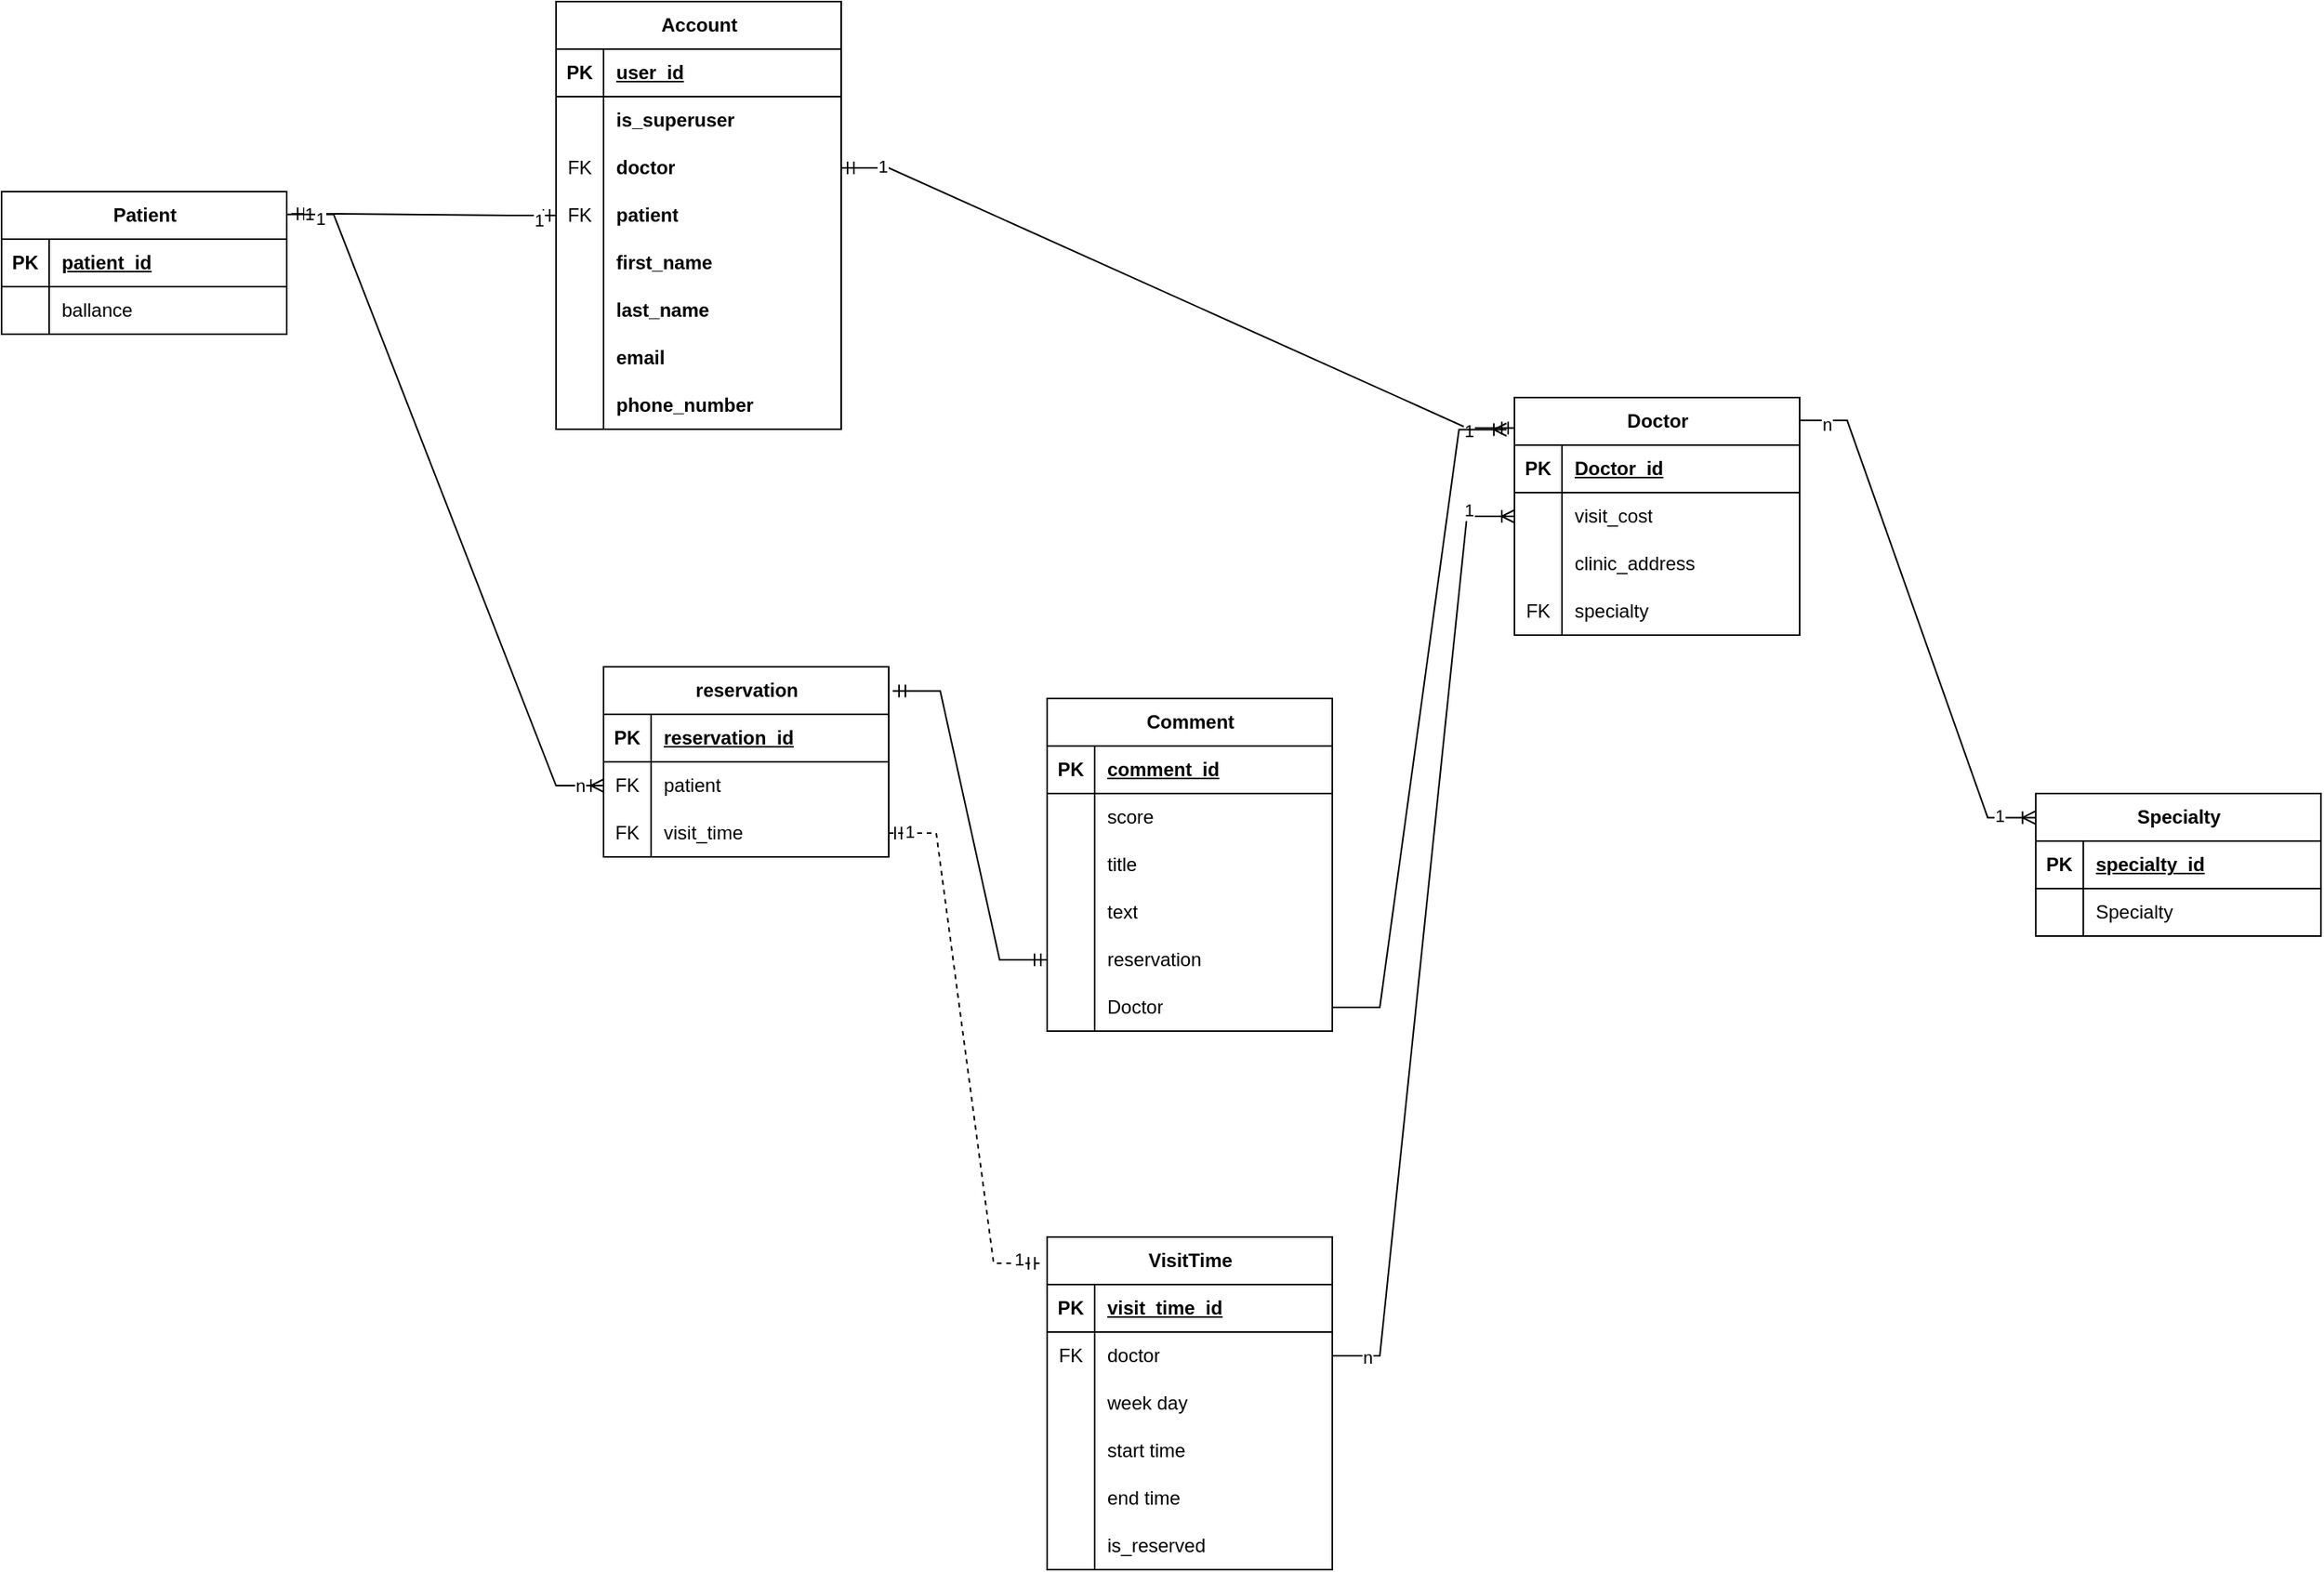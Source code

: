 <mxfile version="24.6.4" type="device">
  <diagram id="R2lEEEUBdFMjLlhIrx00" name="Page-1">
    <mxGraphModel dx="4883" dy="1380" grid="1" gridSize="10" guides="1" tooltips="1" connect="1" arrows="1" fold="1" page="1" pageScale="1" pageWidth="850" pageHeight="1100" math="0" shadow="0" extFonts="Permanent Marker^https://fonts.googleapis.com/css?family=Permanent+Marker">
      <root>
        <mxCell id="0" />
        <mxCell id="1" parent="0" />
        <mxCell id="wktqzIQbZtY_Pq-ODvNz-41" value="Account" style="shape=table;startSize=30;container=1;collapsible=1;childLayout=tableLayout;fixedRows=1;rowLines=0;fontStyle=1;align=center;resizeLast=1;html=1;" parent="1" vertex="1">
          <mxGeometry x="-1970" y="20" width="180" height="270" as="geometry" />
        </mxCell>
        <mxCell id="wktqzIQbZtY_Pq-ODvNz-42" value="" style="shape=tableRow;horizontal=0;startSize=0;swimlaneHead=0;swimlaneBody=0;fillColor=none;collapsible=0;dropTarget=0;points=[[0,0.5],[1,0.5]];portConstraint=eastwest;top=0;left=0;right=0;bottom=1;" parent="wktqzIQbZtY_Pq-ODvNz-41" vertex="1">
          <mxGeometry y="30" width="180" height="30" as="geometry" />
        </mxCell>
        <mxCell id="wktqzIQbZtY_Pq-ODvNz-43" value="PK" style="shape=partialRectangle;connectable=0;fillColor=none;top=0;left=0;bottom=0;right=0;fontStyle=1;overflow=hidden;whiteSpace=wrap;html=1;" parent="wktqzIQbZtY_Pq-ODvNz-42" vertex="1">
          <mxGeometry width="30" height="30" as="geometry">
            <mxRectangle width="30" height="30" as="alternateBounds" />
          </mxGeometry>
        </mxCell>
        <mxCell id="wktqzIQbZtY_Pq-ODvNz-44" value="user_id" style="shape=partialRectangle;connectable=0;fillColor=none;top=0;left=0;bottom=0;right=0;align=left;spacingLeft=6;fontStyle=5;overflow=hidden;whiteSpace=wrap;html=1;" parent="wktqzIQbZtY_Pq-ODvNz-42" vertex="1">
          <mxGeometry x="30" width="150" height="30" as="geometry">
            <mxRectangle width="150" height="30" as="alternateBounds" />
          </mxGeometry>
        </mxCell>
        <mxCell id="wktqzIQbZtY_Pq-ODvNz-45" value="" style="shape=tableRow;horizontal=0;startSize=0;swimlaneHead=0;swimlaneBody=0;fillColor=none;collapsible=0;dropTarget=0;points=[[0,0.5],[1,0.5]];portConstraint=eastwest;top=0;left=0;right=0;bottom=0;" parent="wktqzIQbZtY_Pq-ODvNz-41" vertex="1">
          <mxGeometry y="60" width="180" height="30" as="geometry" />
        </mxCell>
        <mxCell id="wktqzIQbZtY_Pq-ODvNz-46" value="" style="shape=partialRectangle;connectable=0;fillColor=none;top=0;left=0;bottom=0;right=0;editable=1;overflow=hidden;whiteSpace=wrap;html=1;" parent="wktqzIQbZtY_Pq-ODvNz-45" vertex="1">
          <mxGeometry width="30" height="30" as="geometry">
            <mxRectangle width="30" height="30" as="alternateBounds" />
          </mxGeometry>
        </mxCell>
        <mxCell id="wktqzIQbZtY_Pq-ODvNz-47" value="is_superuser" style="shape=partialRectangle;connectable=0;fillColor=none;top=0;left=0;bottom=0;right=0;align=left;spacingLeft=6;overflow=hidden;whiteSpace=wrap;html=1;fontStyle=1" parent="wktqzIQbZtY_Pq-ODvNz-45" vertex="1">
          <mxGeometry x="30" width="150" height="30" as="geometry">
            <mxRectangle width="150" height="30" as="alternateBounds" />
          </mxGeometry>
        </mxCell>
        <mxCell id="wktqzIQbZtY_Pq-ODvNz-48" value="" style="shape=tableRow;horizontal=0;startSize=0;swimlaneHead=0;swimlaneBody=0;fillColor=none;collapsible=0;dropTarget=0;points=[[0,0.5],[1,0.5]];portConstraint=eastwest;top=0;left=0;right=0;bottom=0;" parent="wktqzIQbZtY_Pq-ODvNz-41" vertex="1">
          <mxGeometry y="90" width="180" height="30" as="geometry" />
        </mxCell>
        <mxCell id="wktqzIQbZtY_Pq-ODvNz-49" value="FK" style="shape=partialRectangle;connectable=0;fillColor=none;top=0;left=0;bottom=0;right=0;editable=1;overflow=hidden;whiteSpace=wrap;html=1;" parent="wktqzIQbZtY_Pq-ODvNz-48" vertex="1">
          <mxGeometry width="30" height="30" as="geometry">
            <mxRectangle width="30" height="30" as="alternateBounds" />
          </mxGeometry>
        </mxCell>
        <mxCell id="wktqzIQbZtY_Pq-ODvNz-50" value="doctor" style="shape=partialRectangle;connectable=0;fillColor=none;top=0;left=0;bottom=0;right=0;align=left;spacingLeft=6;overflow=hidden;whiteSpace=wrap;html=1;fontStyle=1" parent="wktqzIQbZtY_Pq-ODvNz-48" vertex="1">
          <mxGeometry x="30" width="150" height="30" as="geometry">
            <mxRectangle width="150" height="30" as="alternateBounds" />
          </mxGeometry>
        </mxCell>
        <mxCell id="wktqzIQbZtY_Pq-ODvNz-286" value="" style="shape=tableRow;horizontal=0;startSize=0;swimlaneHead=0;swimlaneBody=0;fillColor=none;collapsible=0;dropTarget=0;points=[[0,0.5],[1,0.5]];portConstraint=eastwest;top=0;left=0;right=0;bottom=0;" parent="wktqzIQbZtY_Pq-ODvNz-41" vertex="1">
          <mxGeometry y="120" width="180" height="30" as="geometry" />
        </mxCell>
        <mxCell id="wktqzIQbZtY_Pq-ODvNz-287" value="FK" style="shape=partialRectangle;connectable=0;fillColor=none;top=0;left=0;bottom=0;right=0;editable=1;overflow=hidden;whiteSpace=wrap;html=1;" parent="wktqzIQbZtY_Pq-ODvNz-286" vertex="1">
          <mxGeometry width="30" height="30" as="geometry">
            <mxRectangle width="30" height="30" as="alternateBounds" />
          </mxGeometry>
        </mxCell>
        <mxCell id="wktqzIQbZtY_Pq-ODvNz-288" value="patient" style="shape=partialRectangle;connectable=0;fillColor=none;top=0;left=0;bottom=0;right=0;align=left;spacingLeft=6;overflow=hidden;whiteSpace=wrap;html=1;fontStyle=1" parent="wktqzIQbZtY_Pq-ODvNz-286" vertex="1">
          <mxGeometry x="30" width="150" height="30" as="geometry">
            <mxRectangle width="150" height="30" as="alternateBounds" />
          </mxGeometry>
        </mxCell>
        <mxCell id="wktqzIQbZtY_Pq-ODvNz-51" value="" style="shape=tableRow;horizontal=0;startSize=0;swimlaneHead=0;swimlaneBody=0;fillColor=none;collapsible=0;dropTarget=0;points=[[0,0.5],[1,0.5]];portConstraint=eastwest;top=0;left=0;right=0;bottom=0;" parent="wktqzIQbZtY_Pq-ODvNz-41" vertex="1">
          <mxGeometry y="150" width="180" height="30" as="geometry" />
        </mxCell>
        <mxCell id="wktqzIQbZtY_Pq-ODvNz-52" value="" style="shape=partialRectangle;connectable=0;fillColor=none;top=0;left=0;bottom=0;right=0;editable=1;overflow=hidden;whiteSpace=wrap;html=1;" parent="wktqzIQbZtY_Pq-ODvNz-51" vertex="1">
          <mxGeometry width="30" height="30" as="geometry">
            <mxRectangle width="30" height="30" as="alternateBounds" />
          </mxGeometry>
        </mxCell>
        <mxCell id="wktqzIQbZtY_Pq-ODvNz-53" value="first_name" style="shape=partialRectangle;connectable=0;fillColor=none;top=0;left=0;bottom=0;right=0;align=left;spacingLeft=6;overflow=hidden;whiteSpace=wrap;html=1;fontStyle=1" parent="wktqzIQbZtY_Pq-ODvNz-51" vertex="1">
          <mxGeometry x="30" width="150" height="30" as="geometry">
            <mxRectangle width="150" height="30" as="alternateBounds" />
          </mxGeometry>
        </mxCell>
        <mxCell id="wktqzIQbZtY_Pq-ODvNz-145" value="" style="shape=tableRow;horizontal=0;startSize=0;swimlaneHead=0;swimlaneBody=0;fillColor=none;collapsible=0;dropTarget=0;points=[[0,0.5],[1,0.5]];portConstraint=eastwest;top=0;left=0;right=0;bottom=0;" parent="wktqzIQbZtY_Pq-ODvNz-41" vertex="1">
          <mxGeometry y="180" width="180" height="30" as="geometry" />
        </mxCell>
        <mxCell id="wktqzIQbZtY_Pq-ODvNz-146" value="" style="shape=partialRectangle;connectable=0;fillColor=none;top=0;left=0;bottom=0;right=0;editable=1;overflow=hidden;whiteSpace=wrap;html=1;" parent="wktqzIQbZtY_Pq-ODvNz-145" vertex="1">
          <mxGeometry width="30" height="30" as="geometry">
            <mxRectangle width="30" height="30" as="alternateBounds" />
          </mxGeometry>
        </mxCell>
        <mxCell id="wktqzIQbZtY_Pq-ODvNz-147" value="last_name" style="shape=partialRectangle;connectable=0;fillColor=none;top=0;left=0;bottom=0;right=0;align=left;spacingLeft=6;overflow=hidden;whiteSpace=wrap;html=1;fontStyle=1" parent="wktqzIQbZtY_Pq-ODvNz-145" vertex="1">
          <mxGeometry x="30" width="150" height="30" as="geometry">
            <mxRectangle width="150" height="30" as="alternateBounds" />
          </mxGeometry>
        </mxCell>
        <mxCell id="wktqzIQbZtY_Pq-ODvNz-148" value="" style="shape=tableRow;horizontal=0;startSize=0;swimlaneHead=0;swimlaneBody=0;fillColor=none;collapsible=0;dropTarget=0;points=[[0,0.5],[1,0.5]];portConstraint=eastwest;top=0;left=0;right=0;bottom=0;" parent="wktqzIQbZtY_Pq-ODvNz-41" vertex="1">
          <mxGeometry y="210" width="180" height="30" as="geometry" />
        </mxCell>
        <mxCell id="wktqzIQbZtY_Pq-ODvNz-149" value="" style="shape=partialRectangle;connectable=0;fillColor=none;top=0;left=0;bottom=0;right=0;editable=1;overflow=hidden;whiteSpace=wrap;html=1;" parent="wktqzIQbZtY_Pq-ODvNz-148" vertex="1">
          <mxGeometry width="30" height="30" as="geometry">
            <mxRectangle width="30" height="30" as="alternateBounds" />
          </mxGeometry>
        </mxCell>
        <mxCell id="wktqzIQbZtY_Pq-ODvNz-150" value="email" style="shape=partialRectangle;connectable=0;fillColor=none;top=0;left=0;bottom=0;right=0;align=left;spacingLeft=6;overflow=hidden;whiteSpace=wrap;html=1;fontStyle=1" parent="wktqzIQbZtY_Pq-ODvNz-148" vertex="1">
          <mxGeometry x="30" width="150" height="30" as="geometry">
            <mxRectangle width="150" height="30" as="alternateBounds" />
          </mxGeometry>
        </mxCell>
        <mxCell id="wktqzIQbZtY_Pq-ODvNz-151" value="" style="shape=tableRow;horizontal=0;startSize=0;swimlaneHead=0;swimlaneBody=0;fillColor=none;collapsible=0;dropTarget=0;points=[[0,0.5],[1,0.5]];portConstraint=eastwest;top=0;left=0;right=0;bottom=0;" parent="wktqzIQbZtY_Pq-ODvNz-41" vertex="1">
          <mxGeometry y="240" width="180" height="30" as="geometry" />
        </mxCell>
        <mxCell id="wktqzIQbZtY_Pq-ODvNz-152" value="" style="shape=partialRectangle;connectable=0;fillColor=none;top=0;left=0;bottom=0;right=0;editable=1;overflow=hidden;whiteSpace=wrap;html=1;" parent="wktqzIQbZtY_Pq-ODvNz-151" vertex="1">
          <mxGeometry width="30" height="30" as="geometry">
            <mxRectangle width="30" height="30" as="alternateBounds" />
          </mxGeometry>
        </mxCell>
        <mxCell id="wktqzIQbZtY_Pq-ODvNz-153" value="phone_number" style="shape=partialRectangle;connectable=0;fillColor=none;top=0;left=0;bottom=0;right=0;align=left;spacingLeft=6;overflow=hidden;whiteSpace=wrap;html=1;fontStyle=1" parent="wktqzIQbZtY_Pq-ODvNz-151" vertex="1">
          <mxGeometry x="30" width="150" height="30" as="geometry">
            <mxRectangle width="150" height="30" as="alternateBounds" />
          </mxGeometry>
        </mxCell>
        <mxCell id="wktqzIQbZtY_Pq-ODvNz-67" value="Specialty" style="shape=table;startSize=30;container=1;collapsible=1;childLayout=tableLayout;fixedRows=1;rowLines=0;fontStyle=1;align=center;resizeLast=1;html=1;" parent="1" vertex="1">
          <mxGeometry x="-1035.92" y="520" width="180" height="90" as="geometry" />
        </mxCell>
        <mxCell id="wktqzIQbZtY_Pq-ODvNz-68" value="" style="shape=tableRow;horizontal=0;startSize=0;swimlaneHead=0;swimlaneBody=0;fillColor=none;collapsible=0;dropTarget=0;points=[[0,0.5],[1,0.5]];portConstraint=eastwest;top=0;left=0;right=0;bottom=1;" parent="wktqzIQbZtY_Pq-ODvNz-67" vertex="1">
          <mxGeometry y="30" width="180" height="30" as="geometry" />
        </mxCell>
        <mxCell id="wktqzIQbZtY_Pq-ODvNz-69" value="PK" style="shape=partialRectangle;connectable=0;fillColor=none;top=0;left=0;bottom=0;right=0;fontStyle=1;overflow=hidden;whiteSpace=wrap;html=1;" parent="wktqzIQbZtY_Pq-ODvNz-68" vertex="1">
          <mxGeometry width="30" height="30" as="geometry">
            <mxRectangle width="30" height="30" as="alternateBounds" />
          </mxGeometry>
        </mxCell>
        <mxCell id="wktqzIQbZtY_Pq-ODvNz-70" value="specialty_id" style="shape=partialRectangle;connectable=0;fillColor=none;top=0;left=0;bottom=0;right=0;align=left;spacingLeft=6;fontStyle=5;overflow=hidden;whiteSpace=wrap;html=1;" parent="wktqzIQbZtY_Pq-ODvNz-68" vertex="1">
          <mxGeometry x="30" width="150" height="30" as="geometry">
            <mxRectangle width="150" height="30" as="alternateBounds" />
          </mxGeometry>
        </mxCell>
        <mxCell id="wktqzIQbZtY_Pq-ODvNz-71" value="" style="shape=tableRow;horizontal=0;startSize=0;swimlaneHead=0;swimlaneBody=0;fillColor=none;collapsible=0;dropTarget=0;points=[[0,0.5],[1,0.5]];portConstraint=eastwest;top=0;left=0;right=0;bottom=0;" parent="wktqzIQbZtY_Pq-ODvNz-67" vertex="1">
          <mxGeometry y="60" width="180" height="30" as="geometry" />
        </mxCell>
        <mxCell id="wktqzIQbZtY_Pq-ODvNz-72" value="" style="shape=partialRectangle;connectable=0;fillColor=none;top=0;left=0;bottom=0;right=0;editable=1;overflow=hidden;whiteSpace=wrap;html=1;" parent="wktqzIQbZtY_Pq-ODvNz-71" vertex="1">
          <mxGeometry width="30" height="30" as="geometry">
            <mxRectangle width="30" height="30" as="alternateBounds" />
          </mxGeometry>
        </mxCell>
        <mxCell id="wktqzIQbZtY_Pq-ODvNz-73" value="Specialty" style="shape=partialRectangle;connectable=0;fillColor=none;top=0;left=0;bottom=0;right=0;align=left;spacingLeft=6;overflow=hidden;whiteSpace=wrap;html=1;" parent="wktqzIQbZtY_Pq-ODvNz-71" vertex="1">
          <mxGeometry x="30" width="150" height="30" as="geometry">
            <mxRectangle width="150" height="30" as="alternateBounds" />
          </mxGeometry>
        </mxCell>
        <mxCell id="wktqzIQbZtY_Pq-ODvNz-93" value="VisitTime" style="shape=table;startSize=30;container=1;collapsible=1;childLayout=tableLayout;fixedRows=1;rowLines=0;fontStyle=1;align=center;resizeLast=1;html=1;" parent="1" vertex="1">
          <mxGeometry x="-1660" y="800" width="180" height="210" as="geometry" />
        </mxCell>
        <mxCell id="wktqzIQbZtY_Pq-ODvNz-94" value="" style="shape=tableRow;horizontal=0;startSize=0;swimlaneHead=0;swimlaneBody=0;fillColor=none;collapsible=0;dropTarget=0;points=[[0,0.5],[1,0.5]];portConstraint=eastwest;top=0;left=0;right=0;bottom=1;" parent="wktqzIQbZtY_Pq-ODvNz-93" vertex="1">
          <mxGeometry y="30" width="180" height="30" as="geometry" />
        </mxCell>
        <mxCell id="wktqzIQbZtY_Pq-ODvNz-95" value="PK" style="shape=partialRectangle;connectable=0;fillColor=none;top=0;left=0;bottom=0;right=0;fontStyle=1;overflow=hidden;whiteSpace=wrap;html=1;" parent="wktqzIQbZtY_Pq-ODvNz-94" vertex="1">
          <mxGeometry width="30" height="30" as="geometry">
            <mxRectangle width="30" height="30" as="alternateBounds" />
          </mxGeometry>
        </mxCell>
        <mxCell id="wktqzIQbZtY_Pq-ODvNz-96" value="visit_time_id" style="shape=partialRectangle;connectable=0;fillColor=none;top=0;left=0;bottom=0;right=0;align=left;spacingLeft=6;fontStyle=5;overflow=hidden;whiteSpace=wrap;html=1;" parent="wktqzIQbZtY_Pq-ODvNz-94" vertex="1">
          <mxGeometry x="30" width="150" height="30" as="geometry">
            <mxRectangle width="150" height="30" as="alternateBounds" />
          </mxGeometry>
        </mxCell>
        <mxCell id="wktqzIQbZtY_Pq-ODvNz-97" value="" style="shape=tableRow;horizontal=0;startSize=0;swimlaneHead=0;swimlaneBody=0;fillColor=none;collapsible=0;dropTarget=0;points=[[0,0.5],[1,0.5]];portConstraint=eastwest;top=0;left=0;right=0;bottom=0;" parent="wktqzIQbZtY_Pq-ODvNz-93" vertex="1">
          <mxGeometry y="60" width="180" height="30" as="geometry" />
        </mxCell>
        <mxCell id="wktqzIQbZtY_Pq-ODvNz-98" value="FK" style="shape=partialRectangle;connectable=0;fillColor=none;top=0;left=0;bottom=0;right=0;editable=1;overflow=hidden;whiteSpace=wrap;html=1;" parent="wktqzIQbZtY_Pq-ODvNz-97" vertex="1">
          <mxGeometry width="30" height="30" as="geometry">
            <mxRectangle width="30" height="30" as="alternateBounds" />
          </mxGeometry>
        </mxCell>
        <mxCell id="wktqzIQbZtY_Pq-ODvNz-99" value="doctor" style="shape=partialRectangle;connectable=0;fillColor=none;top=0;left=0;bottom=0;right=0;align=left;spacingLeft=6;overflow=hidden;whiteSpace=wrap;html=1;" parent="wktqzIQbZtY_Pq-ODvNz-97" vertex="1">
          <mxGeometry x="30" width="150" height="30" as="geometry">
            <mxRectangle width="150" height="30" as="alternateBounds" />
          </mxGeometry>
        </mxCell>
        <mxCell id="wktqzIQbZtY_Pq-ODvNz-264" value="" style="shape=tableRow;horizontal=0;startSize=0;swimlaneHead=0;swimlaneBody=0;fillColor=none;collapsible=0;dropTarget=0;points=[[0,0.5],[1,0.5]];portConstraint=eastwest;top=0;left=0;right=0;bottom=0;" parent="wktqzIQbZtY_Pq-ODvNz-93" vertex="1">
          <mxGeometry y="90" width="180" height="30" as="geometry" />
        </mxCell>
        <mxCell id="wktqzIQbZtY_Pq-ODvNz-265" value="" style="shape=partialRectangle;connectable=0;fillColor=none;top=0;left=0;bottom=0;right=0;editable=1;overflow=hidden;whiteSpace=wrap;html=1;" parent="wktqzIQbZtY_Pq-ODvNz-264" vertex="1">
          <mxGeometry width="30" height="30" as="geometry">
            <mxRectangle width="30" height="30" as="alternateBounds" />
          </mxGeometry>
        </mxCell>
        <mxCell id="wktqzIQbZtY_Pq-ODvNz-266" value="week day" style="shape=partialRectangle;connectable=0;fillColor=none;top=0;left=0;bottom=0;right=0;align=left;spacingLeft=6;overflow=hidden;whiteSpace=wrap;html=1;" parent="wktqzIQbZtY_Pq-ODvNz-264" vertex="1">
          <mxGeometry x="30" width="150" height="30" as="geometry">
            <mxRectangle width="150" height="30" as="alternateBounds" />
          </mxGeometry>
        </mxCell>
        <mxCell id="wktqzIQbZtY_Pq-ODvNz-100" value="" style="shape=tableRow;horizontal=0;startSize=0;swimlaneHead=0;swimlaneBody=0;fillColor=none;collapsible=0;dropTarget=0;points=[[0,0.5],[1,0.5]];portConstraint=eastwest;top=0;left=0;right=0;bottom=0;" parent="wktqzIQbZtY_Pq-ODvNz-93" vertex="1">
          <mxGeometry y="120" width="180" height="30" as="geometry" />
        </mxCell>
        <mxCell id="wktqzIQbZtY_Pq-ODvNz-101" value="" style="shape=partialRectangle;connectable=0;fillColor=none;top=0;left=0;bottom=0;right=0;editable=1;overflow=hidden;whiteSpace=wrap;html=1;" parent="wktqzIQbZtY_Pq-ODvNz-100" vertex="1">
          <mxGeometry width="30" height="30" as="geometry">
            <mxRectangle width="30" height="30" as="alternateBounds" />
          </mxGeometry>
        </mxCell>
        <mxCell id="wktqzIQbZtY_Pq-ODvNz-102" value="start time" style="shape=partialRectangle;connectable=0;fillColor=none;top=0;left=0;bottom=0;right=0;align=left;spacingLeft=6;overflow=hidden;whiteSpace=wrap;html=1;" parent="wktqzIQbZtY_Pq-ODvNz-100" vertex="1">
          <mxGeometry x="30" width="150" height="30" as="geometry">
            <mxRectangle width="150" height="30" as="alternateBounds" />
          </mxGeometry>
        </mxCell>
        <mxCell id="wktqzIQbZtY_Pq-ODvNz-261" value="" style="shape=tableRow;horizontal=0;startSize=0;swimlaneHead=0;swimlaneBody=0;fillColor=none;collapsible=0;dropTarget=0;points=[[0,0.5],[1,0.5]];portConstraint=eastwest;top=0;left=0;right=0;bottom=0;" parent="wktqzIQbZtY_Pq-ODvNz-93" vertex="1">
          <mxGeometry y="150" width="180" height="30" as="geometry" />
        </mxCell>
        <mxCell id="wktqzIQbZtY_Pq-ODvNz-262" value="" style="shape=partialRectangle;connectable=0;fillColor=none;top=0;left=0;bottom=0;right=0;editable=1;overflow=hidden;whiteSpace=wrap;html=1;" parent="wktqzIQbZtY_Pq-ODvNz-261" vertex="1">
          <mxGeometry width="30" height="30" as="geometry">
            <mxRectangle width="30" height="30" as="alternateBounds" />
          </mxGeometry>
        </mxCell>
        <mxCell id="wktqzIQbZtY_Pq-ODvNz-263" value="end time" style="shape=partialRectangle;connectable=0;fillColor=none;top=0;left=0;bottom=0;right=0;align=left;spacingLeft=6;overflow=hidden;whiteSpace=wrap;html=1;" parent="wktqzIQbZtY_Pq-ODvNz-261" vertex="1">
          <mxGeometry x="30" width="150" height="30" as="geometry">
            <mxRectangle width="150" height="30" as="alternateBounds" />
          </mxGeometry>
        </mxCell>
        <mxCell id="wktqzIQbZtY_Pq-ODvNz-233" value="" style="shape=tableRow;horizontal=0;startSize=0;swimlaneHead=0;swimlaneBody=0;fillColor=none;collapsible=0;dropTarget=0;points=[[0,0.5],[1,0.5]];portConstraint=eastwest;top=0;left=0;right=0;bottom=0;" parent="wktqzIQbZtY_Pq-ODvNz-93" vertex="1">
          <mxGeometry y="180" width="180" height="30" as="geometry" />
        </mxCell>
        <mxCell id="wktqzIQbZtY_Pq-ODvNz-234" value="" style="shape=partialRectangle;connectable=0;fillColor=none;top=0;left=0;bottom=0;right=0;editable=1;overflow=hidden;whiteSpace=wrap;html=1;" parent="wktqzIQbZtY_Pq-ODvNz-233" vertex="1">
          <mxGeometry width="30" height="30" as="geometry">
            <mxRectangle width="30" height="30" as="alternateBounds" />
          </mxGeometry>
        </mxCell>
        <mxCell id="wktqzIQbZtY_Pq-ODvNz-235" value="is_reserved" style="shape=partialRectangle;connectable=0;fillColor=none;top=0;left=0;bottom=0;right=0;align=left;spacingLeft=6;overflow=hidden;whiteSpace=wrap;html=1;" parent="wktqzIQbZtY_Pq-ODvNz-233" vertex="1">
          <mxGeometry x="30" width="150" height="30" as="geometry">
            <mxRectangle width="150" height="30" as="alternateBounds" />
          </mxGeometry>
        </mxCell>
        <mxCell id="wktqzIQbZtY_Pq-ODvNz-106" value="reservation" style="shape=table;startSize=30;container=1;collapsible=1;childLayout=tableLayout;fixedRows=1;rowLines=0;fontStyle=1;align=center;resizeLast=1;html=1;" parent="1" vertex="1">
          <mxGeometry x="-1940" y="440" width="180" height="120" as="geometry" />
        </mxCell>
        <mxCell id="wktqzIQbZtY_Pq-ODvNz-107" value="" style="shape=tableRow;horizontal=0;startSize=0;swimlaneHead=0;swimlaneBody=0;fillColor=none;collapsible=0;dropTarget=0;points=[[0,0.5],[1,0.5]];portConstraint=eastwest;top=0;left=0;right=0;bottom=1;" parent="wktqzIQbZtY_Pq-ODvNz-106" vertex="1">
          <mxGeometry y="30" width="180" height="30" as="geometry" />
        </mxCell>
        <mxCell id="wktqzIQbZtY_Pq-ODvNz-108" value="PK" style="shape=partialRectangle;connectable=0;fillColor=none;top=0;left=0;bottom=0;right=0;fontStyle=1;overflow=hidden;whiteSpace=wrap;html=1;" parent="wktqzIQbZtY_Pq-ODvNz-107" vertex="1">
          <mxGeometry width="30" height="30" as="geometry">
            <mxRectangle width="30" height="30" as="alternateBounds" />
          </mxGeometry>
        </mxCell>
        <mxCell id="wktqzIQbZtY_Pq-ODvNz-109" value="reservation_id" style="shape=partialRectangle;connectable=0;fillColor=none;top=0;left=0;bottom=0;right=0;align=left;spacingLeft=6;fontStyle=5;overflow=hidden;whiteSpace=wrap;html=1;" parent="wktqzIQbZtY_Pq-ODvNz-107" vertex="1">
          <mxGeometry x="30" width="150" height="30" as="geometry">
            <mxRectangle width="150" height="30" as="alternateBounds" />
          </mxGeometry>
        </mxCell>
        <mxCell id="wktqzIQbZtY_Pq-ODvNz-110" value="" style="shape=tableRow;horizontal=0;startSize=0;swimlaneHead=0;swimlaneBody=0;fillColor=none;collapsible=0;dropTarget=0;points=[[0,0.5],[1,0.5]];portConstraint=eastwest;top=0;left=0;right=0;bottom=0;" parent="wktqzIQbZtY_Pq-ODvNz-106" vertex="1">
          <mxGeometry y="60" width="180" height="30" as="geometry" />
        </mxCell>
        <mxCell id="wktqzIQbZtY_Pq-ODvNz-111" value="FK" style="shape=partialRectangle;connectable=0;fillColor=none;top=0;left=0;bottom=0;right=0;editable=1;overflow=hidden;whiteSpace=wrap;html=1;" parent="wktqzIQbZtY_Pq-ODvNz-110" vertex="1">
          <mxGeometry width="30" height="30" as="geometry">
            <mxRectangle width="30" height="30" as="alternateBounds" />
          </mxGeometry>
        </mxCell>
        <mxCell id="wktqzIQbZtY_Pq-ODvNz-112" value="patient" style="shape=partialRectangle;connectable=0;fillColor=none;top=0;left=0;bottom=0;right=0;align=left;spacingLeft=6;overflow=hidden;whiteSpace=wrap;html=1;" parent="wktqzIQbZtY_Pq-ODvNz-110" vertex="1">
          <mxGeometry x="30" width="150" height="30" as="geometry">
            <mxRectangle width="150" height="30" as="alternateBounds" />
          </mxGeometry>
        </mxCell>
        <mxCell id="wktqzIQbZtY_Pq-ODvNz-113" value="" style="shape=tableRow;horizontal=0;startSize=0;swimlaneHead=0;swimlaneBody=0;fillColor=none;collapsible=0;dropTarget=0;points=[[0,0.5],[1,0.5]];portConstraint=eastwest;top=0;left=0;right=0;bottom=0;" parent="wktqzIQbZtY_Pq-ODvNz-106" vertex="1">
          <mxGeometry y="90" width="180" height="30" as="geometry" />
        </mxCell>
        <mxCell id="wktqzIQbZtY_Pq-ODvNz-114" value="FK" style="shape=partialRectangle;connectable=0;fillColor=none;top=0;left=0;bottom=0;right=0;editable=1;overflow=hidden;whiteSpace=wrap;html=1;" parent="wktqzIQbZtY_Pq-ODvNz-113" vertex="1">
          <mxGeometry width="30" height="30" as="geometry">
            <mxRectangle width="30" height="30" as="alternateBounds" />
          </mxGeometry>
        </mxCell>
        <mxCell id="wktqzIQbZtY_Pq-ODvNz-115" value="visit_time" style="shape=partialRectangle;connectable=0;fillColor=none;top=0;left=0;bottom=0;right=0;align=left;spacingLeft=6;overflow=hidden;whiteSpace=wrap;html=1;" parent="wktqzIQbZtY_Pq-ODvNz-113" vertex="1">
          <mxGeometry x="30" width="150" height="30" as="geometry">
            <mxRectangle width="150" height="30" as="alternateBounds" />
          </mxGeometry>
        </mxCell>
        <mxCell id="wktqzIQbZtY_Pq-ODvNz-119" value="Comment" style="shape=table;startSize=30;container=1;collapsible=1;childLayout=tableLayout;fixedRows=1;rowLines=0;fontStyle=1;align=center;resizeLast=1;html=1;" parent="1" vertex="1">
          <mxGeometry x="-1660" y="460" width="180" height="210" as="geometry" />
        </mxCell>
        <mxCell id="wktqzIQbZtY_Pq-ODvNz-120" value="" style="shape=tableRow;horizontal=0;startSize=0;swimlaneHead=0;swimlaneBody=0;fillColor=none;collapsible=0;dropTarget=0;points=[[0,0.5],[1,0.5]];portConstraint=eastwest;top=0;left=0;right=0;bottom=1;" parent="wktqzIQbZtY_Pq-ODvNz-119" vertex="1">
          <mxGeometry y="30" width="180" height="30" as="geometry" />
        </mxCell>
        <mxCell id="wktqzIQbZtY_Pq-ODvNz-121" value="PK" style="shape=partialRectangle;connectable=0;fillColor=none;top=0;left=0;bottom=0;right=0;fontStyle=1;overflow=hidden;whiteSpace=wrap;html=1;" parent="wktqzIQbZtY_Pq-ODvNz-120" vertex="1">
          <mxGeometry width="30" height="30" as="geometry">
            <mxRectangle width="30" height="30" as="alternateBounds" />
          </mxGeometry>
        </mxCell>
        <mxCell id="wktqzIQbZtY_Pq-ODvNz-122" value="comment_id" style="shape=partialRectangle;connectable=0;fillColor=none;top=0;left=0;bottom=0;right=0;align=left;spacingLeft=6;fontStyle=5;overflow=hidden;whiteSpace=wrap;html=1;" parent="wktqzIQbZtY_Pq-ODvNz-120" vertex="1">
          <mxGeometry x="30" width="150" height="30" as="geometry">
            <mxRectangle width="150" height="30" as="alternateBounds" />
          </mxGeometry>
        </mxCell>
        <mxCell id="wktqzIQbZtY_Pq-ODvNz-123" value="" style="shape=tableRow;horizontal=0;startSize=0;swimlaneHead=0;swimlaneBody=0;fillColor=none;collapsible=0;dropTarget=0;points=[[0,0.5],[1,0.5]];portConstraint=eastwest;top=0;left=0;right=0;bottom=0;" parent="wktqzIQbZtY_Pq-ODvNz-119" vertex="1">
          <mxGeometry y="60" width="180" height="30" as="geometry" />
        </mxCell>
        <mxCell id="wktqzIQbZtY_Pq-ODvNz-124" value="" style="shape=partialRectangle;connectable=0;fillColor=none;top=0;left=0;bottom=0;right=0;editable=1;overflow=hidden;whiteSpace=wrap;html=1;" parent="wktqzIQbZtY_Pq-ODvNz-123" vertex="1">
          <mxGeometry width="30" height="30" as="geometry">
            <mxRectangle width="30" height="30" as="alternateBounds" />
          </mxGeometry>
        </mxCell>
        <mxCell id="wktqzIQbZtY_Pq-ODvNz-125" value="score" style="shape=partialRectangle;connectable=0;fillColor=none;top=0;left=0;bottom=0;right=0;align=left;spacingLeft=6;overflow=hidden;whiteSpace=wrap;html=1;" parent="wktqzIQbZtY_Pq-ODvNz-123" vertex="1">
          <mxGeometry x="30" width="150" height="30" as="geometry">
            <mxRectangle width="150" height="30" as="alternateBounds" />
          </mxGeometry>
        </mxCell>
        <mxCell id="wktqzIQbZtY_Pq-ODvNz-239" value="" style="shape=tableRow;horizontal=0;startSize=0;swimlaneHead=0;swimlaneBody=0;fillColor=none;collapsible=0;dropTarget=0;points=[[0,0.5],[1,0.5]];portConstraint=eastwest;top=0;left=0;right=0;bottom=0;" parent="wktqzIQbZtY_Pq-ODvNz-119" vertex="1">
          <mxGeometry y="90" width="180" height="30" as="geometry" />
        </mxCell>
        <mxCell id="wktqzIQbZtY_Pq-ODvNz-240" value="" style="shape=partialRectangle;connectable=0;fillColor=none;top=0;left=0;bottom=0;right=0;editable=1;overflow=hidden;whiteSpace=wrap;html=1;" parent="wktqzIQbZtY_Pq-ODvNz-239" vertex="1">
          <mxGeometry width="30" height="30" as="geometry">
            <mxRectangle width="30" height="30" as="alternateBounds" />
          </mxGeometry>
        </mxCell>
        <mxCell id="wktqzIQbZtY_Pq-ODvNz-241" value="title" style="shape=partialRectangle;connectable=0;fillColor=none;top=0;left=0;bottom=0;right=0;align=left;spacingLeft=6;overflow=hidden;whiteSpace=wrap;html=1;" parent="wktqzIQbZtY_Pq-ODvNz-239" vertex="1">
          <mxGeometry x="30" width="150" height="30" as="geometry">
            <mxRectangle width="150" height="30" as="alternateBounds" />
          </mxGeometry>
        </mxCell>
        <mxCell id="wktqzIQbZtY_Pq-ODvNz-126" value="" style="shape=tableRow;horizontal=0;startSize=0;swimlaneHead=0;swimlaneBody=0;fillColor=none;collapsible=0;dropTarget=0;points=[[0,0.5],[1,0.5]];portConstraint=eastwest;top=0;left=0;right=0;bottom=0;" parent="wktqzIQbZtY_Pq-ODvNz-119" vertex="1">
          <mxGeometry y="120" width="180" height="30" as="geometry" />
        </mxCell>
        <mxCell id="wktqzIQbZtY_Pq-ODvNz-127" value="" style="shape=partialRectangle;connectable=0;fillColor=none;top=0;left=0;bottom=0;right=0;editable=1;overflow=hidden;whiteSpace=wrap;html=1;" parent="wktqzIQbZtY_Pq-ODvNz-126" vertex="1">
          <mxGeometry width="30" height="30" as="geometry">
            <mxRectangle width="30" height="30" as="alternateBounds" />
          </mxGeometry>
        </mxCell>
        <mxCell id="wktqzIQbZtY_Pq-ODvNz-128" value="text" style="shape=partialRectangle;connectable=0;fillColor=none;top=0;left=0;bottom=0;right=0;align=left;spacingLeft=6;overflow=hidden;whiteSpace=wrap;html=1;" parent="wktqzIQbZtY_Pq-ODvNz-126" vertex="1">
          <mxGeometry x="30" width="150" height="30" as="geometry">
            <mxRectangle width="150" height="30" as="alternateBounds" />
          </mxGeometry>
        </mxCell>
        <mxCell id="wktqzIQbZtY_Pq-ODvNz-129" value="" style="shape=tableRow;horizontal=0;startSize=0;swimlaneHead=0;swimlaneBody=0;fillColor=none;collapsible=0;dropTarget=0;points=[[0,0.5],[1,0.5]];portConstraint=eastwest;top=0;left=0;right=0;bottom=0;" parent="wktqzIQbZtY_Pq-ODvNz-119" vertex="1">
          <mxGeometry y="150" width="180" height="30" as="geometry" />
        </mxCell>
        <mxCell id="wktqzIQbZtY_Pq-ODvNz-130" value="" style="shape=partialRectangle;connectable=0;fillColor=none;top=0;left=0;bottom=0;right=0;editable=1;overflow=hidden;whiteSpace=wrap;html=1;" parent="wktqzIQbZtY_Pq-ODvNz-129" vertex="1">
          <mxGeometry width="30" height="30" as="geometry">
            <mxRectangle width="30" height="30" as="alternateBounds" />
          </mxGeometry>
        </mxCell>
        <mxCell id="wktqzIQbZtY_Pq-ODvNz-131" value="reservation" style="shape=partialRectangle;connectable=0;fillColor=none;top=0;left=0;bottom=0;right=0;align=left;spacingLeft=6;overflow=hidden;whiteSpace=wrap;html=1;" parent="wktqzIQbZtY_Pq-ODvNz-129" vertex="1">
          <mxGeometry x="30" width="150" height="30" as="geometry">
            <mxRectangle width="150" height="30" as="alternateBounds" />
          </mxGeometry>
        </mxCell>
        <mxCell id="SGxz2rUpwmv3iUsUYfzQ-24" value="" style="shape=tableRow;horizontal=0;startSize=0;swimlaneHead=0;swimlaneBody=0;fillColor=none;collapsible=0;dropTarget=0;points=[[0,0.5],[1,0.5]];portConstraint=eastwest;top=0;left=0;right=0;bottom=0;" vertex="1" parent="wktqzIQbZtY_Pq-ODvNz-119">
          <mxGeometry y="180" width="180" height="30" as="geometry" />
        </mxCell>
        <mxCell id="SGxz2rUpwmv3iUsUYfzQ-25" value="" style="shape=partialRectangle;connectable=0;fillColor=none;top=0;left=0;bottom=0;right=0;editable=1;overflow=hidden;whiteSpace=wrap;html=1;" vertex="1" parent="SGxz2rUpwmv3iUsUYfzQ-24">
          <mxGeometry width="30" height="30" as="geometry">
            <mxRectangle width="30" height="30" as="alternateBounds" />
          </mxGeometry>
        </mxCell>
        <mxCell id="SGxz2rUpwmv3iUsUYfzQ-26" value="Doctor" style="shape=partialRectangle;connectable=0;fillColor=none;top=0;left=0;bottom=0;right=0;align=left;spacingLeft=6;overflow=hidden;whiteSpace=wrap;html=1;" vertex="1" parent="SGxz2rUpwmv3iUsUYfzQ-24">
          <mxGeometry x="30" width="150" height="30" as="geometry">
            <mxRectangle width="150" height="30" as="alternateBounds" />
          </mxGeometry>
        </mxCell>
        <mxCell id="wktqzIQbZtY_Pq-ODvNz-242" value="Doctor" style="shape=table;startSize=30;container=1;collapsible=1;childLayout=tableLayout;fixedRows=1;rowLines=0;fontStyle=1;align=center;resizeLast=1;html=1;" parent="1" vertex="1">
          <mxGeometry x="-1365" y="270" width="180" height="150" as="geometry" />
        </mxCell>
        <mxCell id="wktqzIQbZtY_Pq-ODvNz-243" value="" style="shape=tableRow;horizontal=0;startSize=0;swimlaneHead=0;swimlaneBody=0;fillColor=none;collapsible=0;dropTarget=0;points=[[0,0.5],[1,0.5]];portConstraint=eastwest;top=0;left=0;right=0;bottom=1;" parent="wktqzIQbZtY_Pq-ODvNz-242" vertex="1">
          <mxGeometry y="30" width="180" height="30" as="geometry" />
        </mxCell>
        <mxCell id="wktqzIQbZtY_Pq-ODvNz-244" value="PK" style="shape=partialRectangle;connectable=0;fillColor=none;top=0;left=0;bottom=0;right=0;fontStyle=1;overflow=hidden;whiteSpace=wrap;html=1;" parent="wktqzIQbZtY_Pq-ODvNz-243" vertex="1">
          <mxGeometry width="30" height="30" as="geometry">
            <mxRectangle width="30" height="30" as="alternateBounds" />
          </mxGeometry>
        </mxCell>
        <mxCell id="wktqzIQbZtY_Pq-ODvNz-245" value="Doctor_id" style="shape=partialRectangle;connectable=0;fillColor=none;top=0;left=0;bottom=0;right=0;align=left;spacingLeft=6;fontStyle=5;overflow=hidden;whiteSpace=wrap;html=1;" parent="wktqzIQbZtY_Pq-ODvNz-243" vertex="1">
          <mxGeometry x="30" width="150" height="30" as="geometry">
            <mxRectangle width="150" height="30" as="alternateBounds" />
          </mxGeometry>
        </mxCell>
        <mxCell id="wktqzIQbZtY_Pq-ODvNz-249" value="" style="shape=tableRow;horizontal=0;startSize=0;swimlaneHead=0;swimlaneBody=0;fillColor=none;collapsible=0;dropTarget=0;points=[[0,0.5],[1,0.5]];portConstraint=eastwest;top=0;left=0;right=0;bottom=0;" parent="wktqzIQbZtY_Pq-ODvNz-242" vertex="1">
          <mxGeometry y="60" width="180" height="30" as="geometry" />
        </mxCell>
        <mxCell id="wktqzIQbZtY_Pq-ODvNz-250" value="" style="shape=partialRectangle;connectable=0;fillColor=none;top=0;left=0;bottom=0;right=0;editable=1;overflow=hidden;whiteSpace=wrap;html=1;" parent="wktqzIQbZtY_Pq-ODvNz-249" vertex="1">
          <mxGeometry width="30" height="30" as="geometry">
            <mxRectangle width="30" height="30" as="alternateBounds" />
          </mxGeometry>
        </mxCell>
        <mxCell id="wktqzIQbZtY_Pq-ODvNz-251" value="visit_cost" style="shape=partialRectangle;connectable=0;fillColor=none;top=0;left=0;bottom=0;right=0;align=left;spacingLeft=6;overflow=hidden;whiteSpace=wrap;html=1;" parent="wktqzIQbZtY_Pq-ODvNz-249" vertex="1">
          <mxGeometry x="30" width="150" height="30" as="geometry">
            <mxRectangle width="150" height="30" as="alternateBounds" />
          </mxGeometry>
        </mxCell>
        <mxCell id="wktqzIQbZtY_Pq-ODvNz-252" value="" style="shape=tableRow;horizontal=0;startSize=0;swimlaneHead=0;swimlaneBody=0;fillColor=none;collapsible=0;dropTarget=0;points=[[0,0.5],[1,0.5]];portConstraint=eastwest;top=0;left=0;right=0;bottom=0;" parent="wktqzIQbZtY_Pq-ODvNz-242" vertex="1">
          <mxGeometry y="90" width="180" height="30" as="geometry" />
        </mxCell>
        <mxCell id="wktqzIQbZtY_Pq-ODvNz-253" value="" style="shape=partialRectangle;connectable=0;fillColor=none;top=0;left=0;bottom=0;right=0;editable=1;overflow=hidden;whiteSpace=wrap;html=1;" parent="wktqzIQbZtY_Pq-ODvNz-252" vertex="1">
          <mxGeometry width="30" height="30" as="geometry">
            <mxRectangle width="30" height="30" as="alternateBounds" />
          </mxGeometry>
        </mxCell>
        <mxCell id="wktqzIQbZtY_Pq-ODvNz-254" value="clinic_address" style="shape=partialRectangle;connectable=0;fillColor=none;top=0;left=0;bottom=0;right=0;align=left;spacingLeft=6;overflow=hidden;whiteSpace=wrap;html=1;" parent="wktqzIQbZtY_Pq-ODvNz-252" vertex="1">
          <mxGeometry x="30" width="150" height="30" as="geometry">
            <mxRectangle width="150" height="30" as="alternateBounds" />
          </mxGeometry>
        </mxCell>
        <mxCell id="wktqzIQbZtY_Pq-ODvNz-255" value="" style="shape=tableRow;horizontal=0;startSize=0;swimlaneHead=0;swimlaneBody=0;fillColor=none;collapsible=0;dropTarget=0;points=[[0,0.5],[1,0.5]];portConstraint=eastwest;top=0;left=0;right=0;bottom=0;" parent="wktqzIQbZtY_Pq-ODvNz-242" vertex="1">
          <mxGeometry y="120" width="180" height="30" as="geometry" />
        </mxCell>
        <mxCell id="wktqzIQbZtY_Pq-ODvNz-256" value="FK" style="shape=partialRectangle;connectable=0;fillColor=none;top=0;left=0;bottom=0;right=0;editable=1;overflow=hidden;whiteSpace=wrap;html=1;" parent="wktqzIQbZtY_Pq-ODvNz-255" vertex="1">
          <mxGeometry width="30" height="30" as="geometry">
            <mxRectangle width="30" height="30" as="alternateBounds" />
          </mxGeometry>
        </mxCell>
        <mxCell id="wktqzIQbZtY_Pq-ODvNz-257" value="specialty" style="shape=partialRectangle;connectable=0;fillColor=none;top=0;left=0;bottom=0;right=0;align=left;spacingLeft=6;overflow=hidden;whiteSpace=wrap;html=1;" parent="wktqzIQbZtY_Pq-ODvNz-255" vertex="1">
          <mxGeometry x="30" width="150" height="30" as="geometry">
            <mxRectangle width="150" height="30" as="alternateBounds" />
          </mxGeometry>
        </mxCell>
        <mxCell id="wktqzIQbZtY_Pq-ODvNz-273" value="Patient" style="shape=table;startSize=30;container=1;collapsible=1;childLayout=tableLayout;fixedRows=1;rowLines=0;fontStyle=1;align=center;resizeLast=1;html=1;" parent="1" vertex="1">
          <mxGeometry x="-2320" y="140" width="180" height="90" as="geometry" />
        </mxCell>
        <mxCell id="wktqzIQbZtY_Pq-ODvNz-274" value="" style="shape=tableRow;horizontal=0;startSize=0;swimlaneHead=0;swimlaneBody=0;fillColor=none;collapsible=0;dropTarget=0;points=[[0,0.5],[1,0.5]];portConstraint=eastwest;top=0;left=0;right=0;bottom=1;" parent="wktqzIQbZtY_Pq-ODvNz-273" vertex="1">
          <mxGeometry y="30" width="180" height="30" as="geometry" />
        </mxCell>
        <mxCell id="wktqzIQbZtY_Pq-ODvNz-275" value="PK" style="shape=partialRectangle;connectable=0;fillColor=none;top=0;left=0;bottom=0;right=0;fontStyle=1;overflow=hidden;whiteSpace=wrap;html=1;" parent="wktqzIQbZtY_Pq-ODvNz-274" vertex="1">
          <mxGeometry width="30" height="30" as="geometry">
            <mxRectangle width="30" height="30" as="alternateBounds" />
          </mxGeometry>
        </mxCell>
        <mxCell id="wktqzIQbZtY_Pq-ODvNz-276" value="patient_id" style="shape=partialRectangle;connectable=0;fillColor=none;top=0;left=0;bottom=0;right=0;align=left;spacingLeft=6;fontStyle=5;overflow=hidden;whiteSpace=wrap;html=1;" parent="wktqzIQbZtY_Pq-ODvNz-274" vertex="1">
          <mxGeometry x="30" width="150" height="30" as="geometry">
            <mxRectangle width="150" height="30" as="alternateBounds" />
          </mxGeometry>
        </mxCell>
        <mxCell id="wktqzIQbZtY_Pq-ODvNz-280" value="" style="shape=tableRow;horizontal=0;startSize=0;swimlaneHead=0;swimlaneBody=0;fillColor=none;collapsible=0;dropTarget=0;points=[[0,0.5],[1,0.5]];portConstraint=eastwest;top=0;left=0;right=0;bottom=0;" parent="wktqzIQbZtY_Pq-ODvNz-273" vertex="1">
          <mxGeometry y="60" width="180" height="30" as="geometry" />
        </mxCell>
        <mxCell id="wktqzIQbZtY_Pq-ODvNz-281" value="" style="shape=partialRectangle;connectable=0;fillColor=none;top=0;left=0;bottom=0;right=0;editable=1;overflow=hidden;whiteSpace=wrap;html=1;" parent="wktqzIQbZtY_Pq-ODvNz-280" vertex="1">
          <mxGeometry width="30" height="30" as="geometry">
            <mxRectangle width="30" height="30" as="alternateBounds" />
          </mxGeometry>
        </mxCell>
        <mxCell id="wktqzIQbZtY_Pq-ODvNz-282" value="ballance" style="shape=partialRectangle;connectable=0;fillColor=none;top=0;left=0;bottom=0;right=0;align=left;spacingLeft=6;overflow=hidden;whiteSpace=wrap;html=1;" parent="wktqzIQbZtY_Pq-ODvNz-280" vertex="1">
          <mxGeometry x="30" width="150" height="30" as="geometry">
            <mxRectangle width="150" height="30" as="alternateBounds" />
          </mxGeometry>
        </mxCell>
        <mxCell id="SGxz2rUpwmv3iUsUYfzQ-4" value="" style="edgeStyle=entityRelationEdgeStyle;fontSize=12;html=1;endArrow=ERmandOne;startArrow=ERmandOne;rounded=0;exitX=1;exitY=0.5;exitDx=0;exitDy=0;entryX=0;entryY=0.128;entryDx=0;entryDy=0;entryPerimeter=0;" edge="1" parent="1" source="wktqzIQbZtY_Pq-ODvNz-48" target="wktqzIQbZtY_Pq-ODvNz-242">
          <mxGeometry width="100" height="100" relative="1" as="geometry">
            <mxPoint x="-1100" y="340" as="sourcePoint" />
            <mxPoint x="-1000" y="240" as="targetPoint" />
            <Array as="points">
              <mxPoint x="-1510" y="300" />
              <mxPoint x="-1400" y="290" />
            </Array>
          </mxGeometry>
        </mxCell>
        <mxCell id="SGxz2rUpwmv3iUsUYfzQ-10" value="1" style="edgeLabel;html=1;align=center;verticalAlign=middle;resizable=0;points=[];" vertex="1" connectable="0" parent="SGxz2rUpwmv3iUsUYfzQ-4">
          <mxGeometry x="0.874" y="-2" relative="1" as="geometry">
            <mxPoint as="offset" />
          </mxGeometry>
        </mxCell>
        <mxCell id="SGxz2rUpwmv3iUsUYfzQ-11" value="1" style="edgeLabel;html=1;align=center;verticalAlign=middle;resizable=0;points=[];" vertex="1" connectable="0" parent="SGxz2rUpwmv3iUsUYfzQ-4">
          <mxGeometry x="-0.888" y="1" relative="1" as="geometry">
            <mxPoint as="offset" />
          </mxGeometry>
        </mxCell>
        <mxCell id="SGxz2rUpwmv3iUsUYfzQ-5" value="" style="edgeStyle=entityRelationEdgeStyle;fontSize=12;html=1;endArrow=ERmandOne;startArrow=ERmandOne;rounded=0;entryX=0;entryY=0.5;entryDx=0;entryDy=0;exitX=1.016;exitY=0.156;exitDx=0;exitDy=0;exitPerimeter=0;" edge="1" parent="1" source="wktqzIQbZtY_Pq-ODvNz-273" target="wktqzIQbZtY_Pq-ODvNz-286">
          <mxGeometry width="100" height="100" relative="1" as="geometry">
            <mxPoint x="-1530" y="570" as="sourcePoint" />
            <mxPoint x="-1400" y="110" as="targetPoint" />
            <Array as="points">
              <mxPoint x="-890" y="220" />
              <mxPoint x="-1450" y="240" />
              <mxPoint x="-1420" y="90" />
            </Array>
          </mxGeometry>
        </mxCell>
        <mxCell id="SGxz2rUpwmv3iUsUYfzQ-12" value="1" style="edgeLabel;html=1;align=center;verticalAlign=middle;resizable=0;points=[];" vertex="1" connectable="0" parent="SGxz2rUpwmv3iUsUYfzQ-5">
          <mxGeometry x="0.874" y="-3" relative="1" as="geometry">
            <mxPoint x="-1" as="offset" />
          </mxGeometry>
        </mxCell>
        <mxCell id="SGxz2rUpwmv3iUsUYfzQ-13" value="1" style="edgeLabel;html=1;align=center;verticalAlign=middle;resizable=0;points=[];" vertex="1" connectable="0" parent="SGxz2rUpwmv3iUsUYfzQ-5">
          <mxGeometry x="-0.874" relative="1" as="geometry">
            <mxPoint as="offset" />
          </mxGeometry>
        </mxCell>
        <mxCell id="SGxz2rUpwmv3iUsUYfzQ-7" value="" style="edgeStyle=entityRelationEdgeStyle;fontSize=12;html=1;endArrow=ERoneToMany;rounded=0;entryX=-0.002;entryY=0.169;entryDx=0;entryDy=0;entryPerimeter=0;exitX=1;exitY=0.096;exitDx=0;exitDy=0;exitPerimeter=0;" edge="1" parent="1" source="wktqzIQbZtY_Pq-ODvNz-242" target="wktqzIQbZtY_Pq-ODvNz-67">
          <mxGeometry width="100" height="100" relative="1" as="geometry">
            <mxPoint x="-910" y="390" as="sourcePoint" />
            <mxPoint x="-810" y="290" as="targetPoint" />
          </mxGeometry>
        </mxCell>
        <mxCell id="SGxz2rUpwmv3iUsUYfzQ-8" value="1" style="edgeLabel;html=1;align=center;verticalAlign=middle;resizable=0;points=[];" vertex="1" connectable="0" parent="SGxz2rUpwmv3iUsUYfzQ-7">
          <mxGeometry x="0.863" y="1" relative="1" as="geometry">
            <mxPoint as="offset" />
          </mxGeometry>
        </mxCell>
        <mxCell id="SGxz2rUpwmv3iUsUYfzQ-9" value="n" style="edgeLabel;html=1;align=center;verticalAlign=middle;resizable=0;points=[];" vertex="1" connectable="0" parent="SGxz2rUpwmv3iUsUYfzQ-7">
          <mxGeometry x="-0.896" y="-2" relative="1" as="geometry">
            <mxPoint as="offset" />
          </mxGeometry>
        </mxCell>
        <mxCell id="SGxz2rUpwmv3iUsUYfzQ-14" value="" style="edgeStyle=entityRelationEdgeStyle;fontSize=12;html=1;endArrow=ERoneToMany;rounded=0;entryX=0;entryY=0.5;entryDx=0;entryDy=0;exitX=1;exitY=0.5;exitDx=0;exitDy=0;" edge="1" parent="1" source="wktqzIQbZtY_Pq-ODvNz-97" target="wktqzIQbZtY_Pq-ODvNz-249">
          <mxGeometry width="100" height="100" relative="1" as="geometry">
            <mxPoint x="-1190" y="520" as="sourcePoint" />
            <mxPoint x="-1090" y="420" as="targetPoint" />
          </mxGeometry>
        </mxCell>
        <mxCell id="SGxz2rUpwmv3iUsUYfzQ-15" value="1" style="edgeLabel;html=1;align=center;verticalAlign=middle;resizable=0;points=[];" vertex="1" connectable="0" parent="SGxz2rUpwmv3iUsUYfzQ-14">
          <mxGeometry x="0.902" y="4" relative="1" as="geometry">
            <mxPoint as="offset" />
          </mxGeometry>
        </mxCell>
        <mxCell id="SGxz2rUpwmv3iUsUYfzQ-16" value="n" style="edgeLabel;html=1;align=center;verticalAlign=middle;resizable=0;points=[];" vertex="1" connectable="0" parent="SGxz2rUpwmv3iUsUYfzQ-14">
          <mxGeometry x="-0.928" y="-1" relative="1" as="geometry">
            <mxPoint as="offset" />
          </mxGeometry>
        </mxCell>
        <mxCell id="SGxz2rUpwmv3iUsUYfzQ-17" value="" style="edgeStyle=entityRelationEdgeStyle;fontSize=12;html=1;endArrow=ERmandOne;startArrow=ERmandOne;rounded=0;exitX=1;exitY=0.5;exitDx=0;exitDy=0;entryX=-0.021;entryY=0.079;entryDx=0;entryDy=0;entryPerimeter=0;dashed=1;" edge="1" parent="1" source="wktqzIQbZtY_Pq-ODvNz-113" target="wktqzIQbZtY_Pq-ODvNz-93">
          <mxGeometry width="100" height="100" relative="1" as="geometry">
            <mxPoint x="-1630" y="680" as="sourcePoint" />
            <mxPoint x="-1530" y="580" as="targetPoint" />
          </mxGeometry>
        </mxCell>
        <mxCell id="SGxz2rUpwmv3iUsUYfzQ-18" value="1" style="edgeLabel;html=1;align=center;verticalAlign=middle;resizable=0;points=[];" vertex="1" connectable="0" parent="SGxz2rUpwmv3iUsUYfzQ-17">
          <mxGeometry x="-0.918" y="1" relative="1" as="geometry">
            <mxPoint x="-1" as="offset" />
          </mxGeometry>
        </mxCell>
        <mxCell id="SGxz2rUpwmv3iUsUYfzQ-19" value="1" style="edgeLabel;html=1;align=center;verticalAlign=middle;resizable=0;points=[];" vertex="1" connectable="0" parent="SGxz2rUpwmv3iUsUYfzQ-17">
          <mxGeometry x="0.914" y="3" relative="1" as="geometry">
            <mxPoint as="offset" />
          </mxGeometry>
        </mxCell>
        <mxCell id="SGxz2rUpwmv3iUsUYfzQ-20" value="" style="edgeStyle=entityRelationEdgeStyle;fontSize=12;html=1;endArrow=ERoneToMany;rounded=0;exitX=0.998;exitY=0.16;exitDx=0;exitDy=0;exitPerimeter=0;" edge="1" parent="1" source="wktqzIQbZtY_Pq-ODvNz-273" target="wktqzIQbZtY_Pq-ODvNz-110">
          <mxGeometry width="100" height="100" relative="1" as="geometry">
            <mxPoint x="-1630" y="680" as="sourcePoint" />
            <mxPoint x="-1530" y="580" as="targetPoint" />
          </mxGeometry>
        </mxCell>
        <mxCell id="SGxz2rUpwmv3iUsUYfzQ-21" value="1" style="edgeLabel;html=1;align=center;verticalAlign=middle;resizable=0;points=[];" vertex="1" connectable="0" parent="SGxz2rUpwmv3iUsUYfzQ-20">
          <mxGeometry x="-0.906" y="-2" relative="1" as="geometry">
            <mxPoint as="offset" />
          </mxGeometry>
        </mxCell>
        <mxCell id="SGxz2rUpwmv3iUsUYfzQ-22" value="n" style="edgeLabel;html=1;align=center;verticalAlign=middle;resizable=0;points=[];" vertex="1" connectable="0" parent="SGxz2rUpwmv3iUsUYfzQ-20">
          <mxGeometry x="0.934" relative="1" as="geometry">
            <mxPoint as="offset" />
          </mxGeometry>
        </mxCell>
        <mxCell id="SGxz2rUpwmv3iUsUYfzQ-23" value="" style="edgeStyle=entityRelationEdgeStyle;fontSize=12;html=1;endArrow=ERmandOne;startArrow=ERmandOne;rounded=0;exitX=0;exitY=0.5;exitDx=0;exitDy=0;entryX=1.014;entryY=0.127;entryDx=0;entryDy=0;entryPerimeter=0;" edge="1" parent="1" source="wktqzIQbZtY_Pq-ODvNz-129" target="wktqzIQbZtY_Pq-ODvNz-106">
          <mxGeometry width="100" height="100" relative="1" as="geometry">
            <mxPoint x="-2090" y="680" as="sourcePoint" />
            <mxPoint x="-1990" y="580" as="targetPoint" />
          </mxGeometry>
        </mxCell>
        <mxCell id="SGxz2rUpwmv3iUsUYfzQ-27" value="" style="edgeStyle=entityRelationEdgeStyle;fontSize=12;html=1;endArrow=ERoneToMany;rounded=0;entryX=-0.028;entryY=0.135;entryDx=0;entryDy=0;entryPerimeter=0;" edge="1" parent="1" source="SGxz2rUpwmv3iUsUYfzQ-24" target="wktqzIQbZtY_Pq-ODvNz-242">
          <mxGeometry width="100" height="100" relative="1" as="geometry">
            <mxPoint x="-1440" y="490" as="sourcePoint" />
            <mxPoint x="-1070" y="340" as="targetPoint" />
          </mxGeometry>
        </mxCell>
      </root>
    </mxGraphModel>
  </diagram>
</mxfile>
